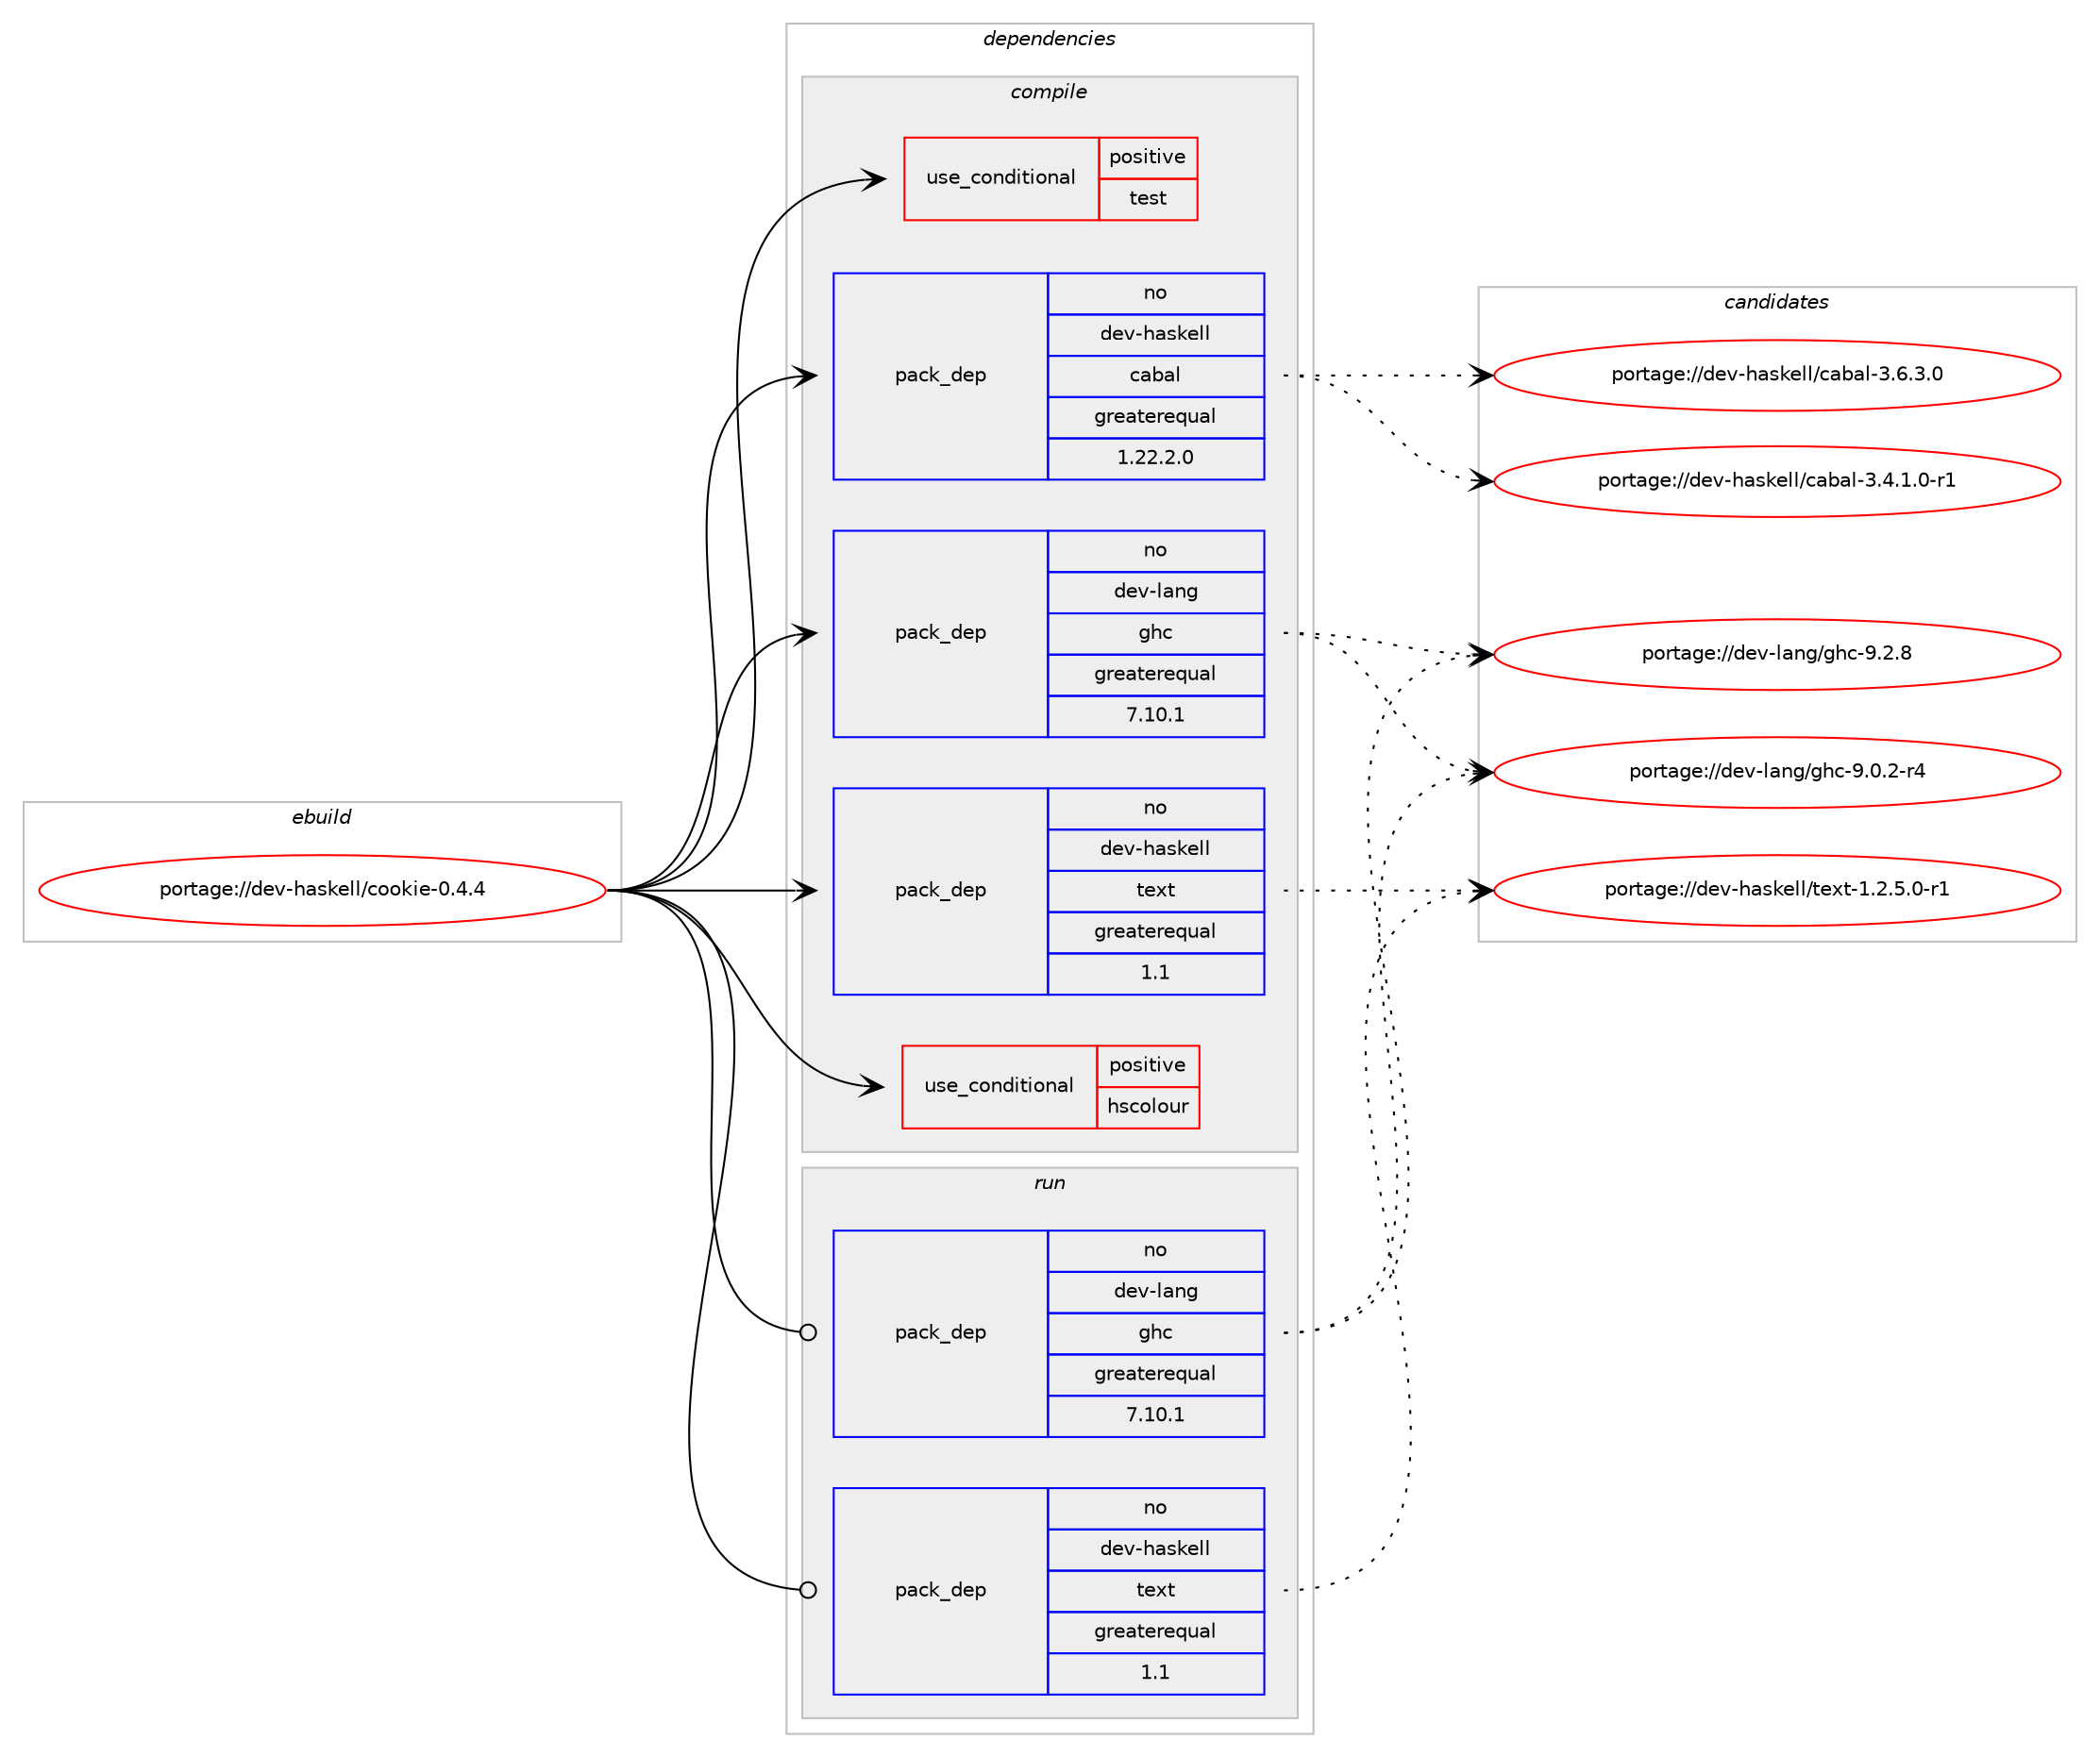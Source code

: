digraph prolog {

# *************
# Graph options
# *************

newrank=true;
concentrate=true;
compound=true;
graph [rankdir=LR,fontname=Helvetica,fontsize=10,ranksep=1.5];#, ranksep=2.5, nodesep=0.2];
edge  [arrowhead=vee];
node  [fontname=Helvetica,fontsize=10];

# **********
# The ebuild
# **********

subgraph cluster_leftcol {
color=gray;
rank=same;
label=<<i>ebuild</i>>;
id [label="portage://dev-haskell/cookie-0.4.4", color=red, width=4, href="../dev-haskell/cookie-0.4.4.svg"];
}

# ****************
# The dependencies
# ****************

subgraph cluster_midcol {
color=gray;
label=<<i>dependencies</i>>;
subgraph cluster_compile {
fillcolor="#eeeeee";
style=filled;
label=<<i>compile</i>>;
subgraph cond19658 {
dependency36222 [label=<<TABLE BORDER="0" CELLBORDER="1" CELLSPACING="0" CELLPADDING="4"><TR><TD ROWSPAN="3" CELLPADDING="10">use_conditional</TD></TR><TR><TD>positive</TD></TR><TR><TD>hscolour</TD></TR></TABLE>>, shape=none, color=red];
# *** BEGIN UNKNOWN DEPENDENCY TYPE (TODO) ***
# dependency36222 -> package_dependency(portage://dev-haskell/cookie-0.4.4,install,no,dev-haskell,hscolour,none,[,,],[],[])
# *** END UNKNOWN DEPENDENCY TYPE (TODO) ***

}
id:e -> dependency36222:w [weight=20,style="solid",arrowhead="vee"];
subgraph cond19659 {
dependency36223 [label=<<TABLE BORDER="0" CELLBORDER="1" CELLSPACING="0" CELLPADDING="4"><TR><TD ROWSPAN="3" CELLPADDING="10">use_conditional</TD></TR><TR><TD>positive</TD></TR><TR><TD>test</TD></TR></TABLE>>, shape=none, color=red];
# *** BEGIN UNKNOWN DEPENDENCY TYPE (TODO) ***
# dependency36223 -> package_dependency(portage://dev-haskell/cookie-0.4.4,install,no,dev-haskell,hunit,none,[,,],[],[])
# *** END UNKNOWN DEPENDENCY TYPE (TODO) ***

# *** BEGIN UNKNOWN DEPENDENCY TYPE (TODO) ***
# dependency36223 -> package_dependency(portage://dev-haskell/cookie-0.4.4,install,no,dev-haskell,quickcheck,none,[,,],[],[])
# *** END UNKNOWN DEPENDENCY TYPE (TODO) ***

# *** BEGIN UNKNOWN DEPENDENCY TYPE (TODO) ***
# dependency36223 -> package_dependency(portage://dev-haskell/cookie-0.4.4,install,no,dev-haskell,tasty,none,[,,],[],[])
# *** END UNKNOWN DEPENDENCY TYPE (TODO) ***

# *** BEGIN UNKNOWN DEPENDENCY TYPE (TODO) ***
# dependency36223 -> package_dependency(portage://dev-haskell/cookie-0.4.4,install,no,dev-haskell,tasty-hunit,none,[,,],[],[])
# *** END UNKNOWN DEPENDENCY TYPE (TODO) ***

# *** BEGIN UNKNOWN DEPENDENCY TYPE (TODO) ***
# dependency36223 -> package_dependency(portage://dev-haskell/cookie-0.4.4,install,no,dev-haskell,tasty-quickcheck,none,[,,],[],[])
# *** END UNKNOWN DEPENDENCY TYPE (TODO) ***

}
id:e -> dependency36223:w [weight=20,style="solid",arrowhead="vee"];
subgraph pack15623 {
dependency36224 [label=<<TABLE BORDER="0" CELLBORDER="1" CELLSPACING="0" CELLPADDING="4" WIDTH="220"><TR><TD ROWSPAN="6" CELLPADDING="30">pack_dep</TD></TR><TR><TD WIDTH="110">no</TD></TR><TR><TD>dev-haskell</TD></TR><TR><TD>cabal</TD></TR><TR><TD>greaterequal</TD></TR><TR><TD>1.22.2.0</TD></TR></TABLE>>, shape=none, color=blue];
}
id:e -> dependency36224:w [weight=20,style="solid",arrowhead="vee"];
# *** BEGIN UNKNOWN DEPENDENCY TYPE (TODO) ***
# id -> package_dependency(portage://dev-haskell/cookie-0.4.4,install,no,dev-haskell,data-default-class,none,[,,],any_same_slot,[use(optenable(profile),none)])
# *** END UNKNOWN DEPENDENCY TYPE (TODO) ***

subgraph pack15624 {
dependency36225 [label=<<TABLE BORDER="0" CELLBORDER="1" CELLSPACING="0" CELLPADDING="4" WIDTH="220"><TR><TD ROWSPAN="6" CELLPADDING="30">pack_dep</TD></TR><TR><TD WIDTH="110">no</TD></TR><TR><TD>dev-haskell</TD></TR><TR><TD>text</TD></TR><TR><TD>greaterequal</TD></TR><TR><TD>1.1</TD></TR></TABLE>>, shape=none, color=blue];
}
id:e -> dependency36225:w [weight=20,style="solid",arrowhead="vee"];
subgraph pack15625 {
dependency36226 [label=<<TABLE BORDER="0" CELLBORDER="1" CELLSPACING="0" CELLPADDING="4" WIDTH="220"><TR><TD ROWSPAN="6" CELLPADDING="30">pack_dep</TD></TR><TR><TD WIDTH="110">no</TD></TR><TR><TD>dev-lang</TD></TR><TR><TD>ghc</TD></TR><TR><TD>greaterequal</TD></TR><TR><TD>7.10.1</TD></TR></TABLE>>, shape=none, color=blue];
}
id:e -> dependency36226:w [weight=20,style="solid",arrowhead="vee"];
}
subgraph cluster_compileandrun {
fillcolor="#eeeeee";
style=filled;
label=<<i>compile and run</i>>;
}
subgraph cluster_run {
fillcolor="#eeeeee";
style=filled;
label=<<i>run</i>>;
# *** BEGIN UNKNOWN DEPENDENCY TYPE (TODO) ***
# id -> package_dependency(portage://dev-haskell/cookie-0.4.4,run,no,dev-haskell,data-default-class,none,[,,],any_same_slot,[use(optenable(profile),none)])
# *** END UNKNOWN DEPENDENCY TYPE (TODO) ***

subgraph pack15626 {
dependency36227 [label=<<TABLE BORDER="0" CELLBORDER="1" CELLSPACING="0" CELLPADDING="4" WIDTH="220"><TR><TD ROWSPAN="6" CELLPADDING="30">pack_dep</TD></TR><TR><TD WIDTH="110">no</TD></TR><TR><TD>dev-haskell</TD></TR><TR><TD>text</TD></TR><TR><TD>greaterequal</TD></TR><TR><TD>1.1</TD></TR></TABLE>>, shape=none, color=blue];
}
id:e -> dependency36227:w [weight=20,style="solid",arrowhead="odot"];
subgraph pack15627 {
dependency36228 [label=<<TABLE BORDER="0" CELLBORDER="1" CELLSPACING="0" CELLPADDING="4" WIDTH="220"><TR><TD ROWSPAN="6" CELLPADDING="30">pack_dep</TD></TR><TR><TD WIDTH="110">no</TD></TR><TR><TD>dev-lang</TD></TR><TR><TD>ghc</TD></TR><TR><TD>greaterequal</TD></TR><TR><TD>7.10.1</TD></TR></TABLE>>, shape=none, color=blue];
}
id:e -> dependency36228:w [weight=20,style="solid",arrowhead="odot"];
# *** BEGIN UNKNOWN DEPENDENCY TYPE (TODO) ***
# id -> package_dependency(portage://dev-haskell/cookie-0.4.4,run,no,dev-lang,ghc,none,[,,],any_same_slot,[use(optenable(profile),none)])
# *** END UNKNOWN DEPENDENCY TYPE (TODO) ***

}
}

# **************
# The candidates
# **************

subgraph cluster_choices {
rank=same;
color=gray;
label=<<i>candidates</i>>;

subgraph choice15623 {
color=black;
nodesep=1;
choice1001011184510497115107101108108479997989710845514652464946484511449 [label="portage://dev-haskell/cabal-3.4.1.0-r1", color=red, width=4,href="../dev-haskell/cabal-3.4.1.0-r1.svg"];
choice100101118451049711510710110810847999798971084551465446514648 [label="portage://dev-haskell/cabal-3.6.3.0", color=red, width=4,href="../dev-haskell/cabal-3.6.3.0.svg"];
dependency36224:e -> choice1001011184510497115107101108108479997989710845514652464946484511449:w [style=dotted,weight="100"];
dependency36224:e -> choice100101118451049711510710110810847999798971084551465446514648:w [style=dotted,weight="100"];
}
subgraph choice15624 {
color=black;
nodesep=1;
choice10010111845104971151071011081084711610112011645494650465346484511449 [label="portage://dev-haskell/text-1.2.5.0-r1", color=red, width=4,href="../dev-haskell/text-1.2.5.0-r1.svg"];
dependency36225:e -> choice10010111845104971151071011081084711610112011645494650465346484511449:w [style=dotted,weight="100"];
}
subgraph choice15625 {
color=black;
nodesep=1;
choice100101118451089711010347103104994557464846504511452 [label="portage://dev-lang/ghc-9.0.2-r4", color=red, width=4,href="../dev-lang/ghc-9.0.2-r4.svg"];
choice10010111845108971101034710310499455746504656 [label="portage://dev-lang/ghc-9.2.8", color=red, width=4,href="../dev-lang/ghc-9.2.8.svg"];
dependency36226:e -> choice100101118451089711010347103104994557464846504511452:w [style=dotted,weight="100"];
dependency36226:e -> choice10010111845108971101034710310499455746504656:w [style=dotted,weight="100"];
}
subgraph choice15626 {
color=black;
nodesep=1;
choice10010111845104971151071011081084711610112011645494650465346484511449 [label="portage://dev-haskell/text-1.2.5.0-r1", color=red, width=4,href="../dev-haskell/text-1.2.5.0-r1.svg"];
dependency36227:e -> choice10010111845104971151071011081084711610112011645494650465346484511449:w [style=dotted,weight="100"];
}
subgraph choice15627 {
color=black;
nodesep=1;
choice100101118451089711010347103104994557464846504511452 [label="portage://dev-lang/ghc-9.0.2-r4", color=red, width=4,href="../dev-lang/ghc-9.0.2-r4.svg"];
choice10010111845108971101034710310499455746504656 [label="portage://dev-lang/ghc-9.2.8", color=red, width=4,href="../dev-lang/ghc-9.2.8.svg"];
dependency36228:e -> choice100101118451089711010347103104994557464846504511452:w [style=dotted,weight="100"];
dependency36228:e -> choice10010111845108971101034710310499455746504656:w [style=dotted,weight="100"];
}
}

}

